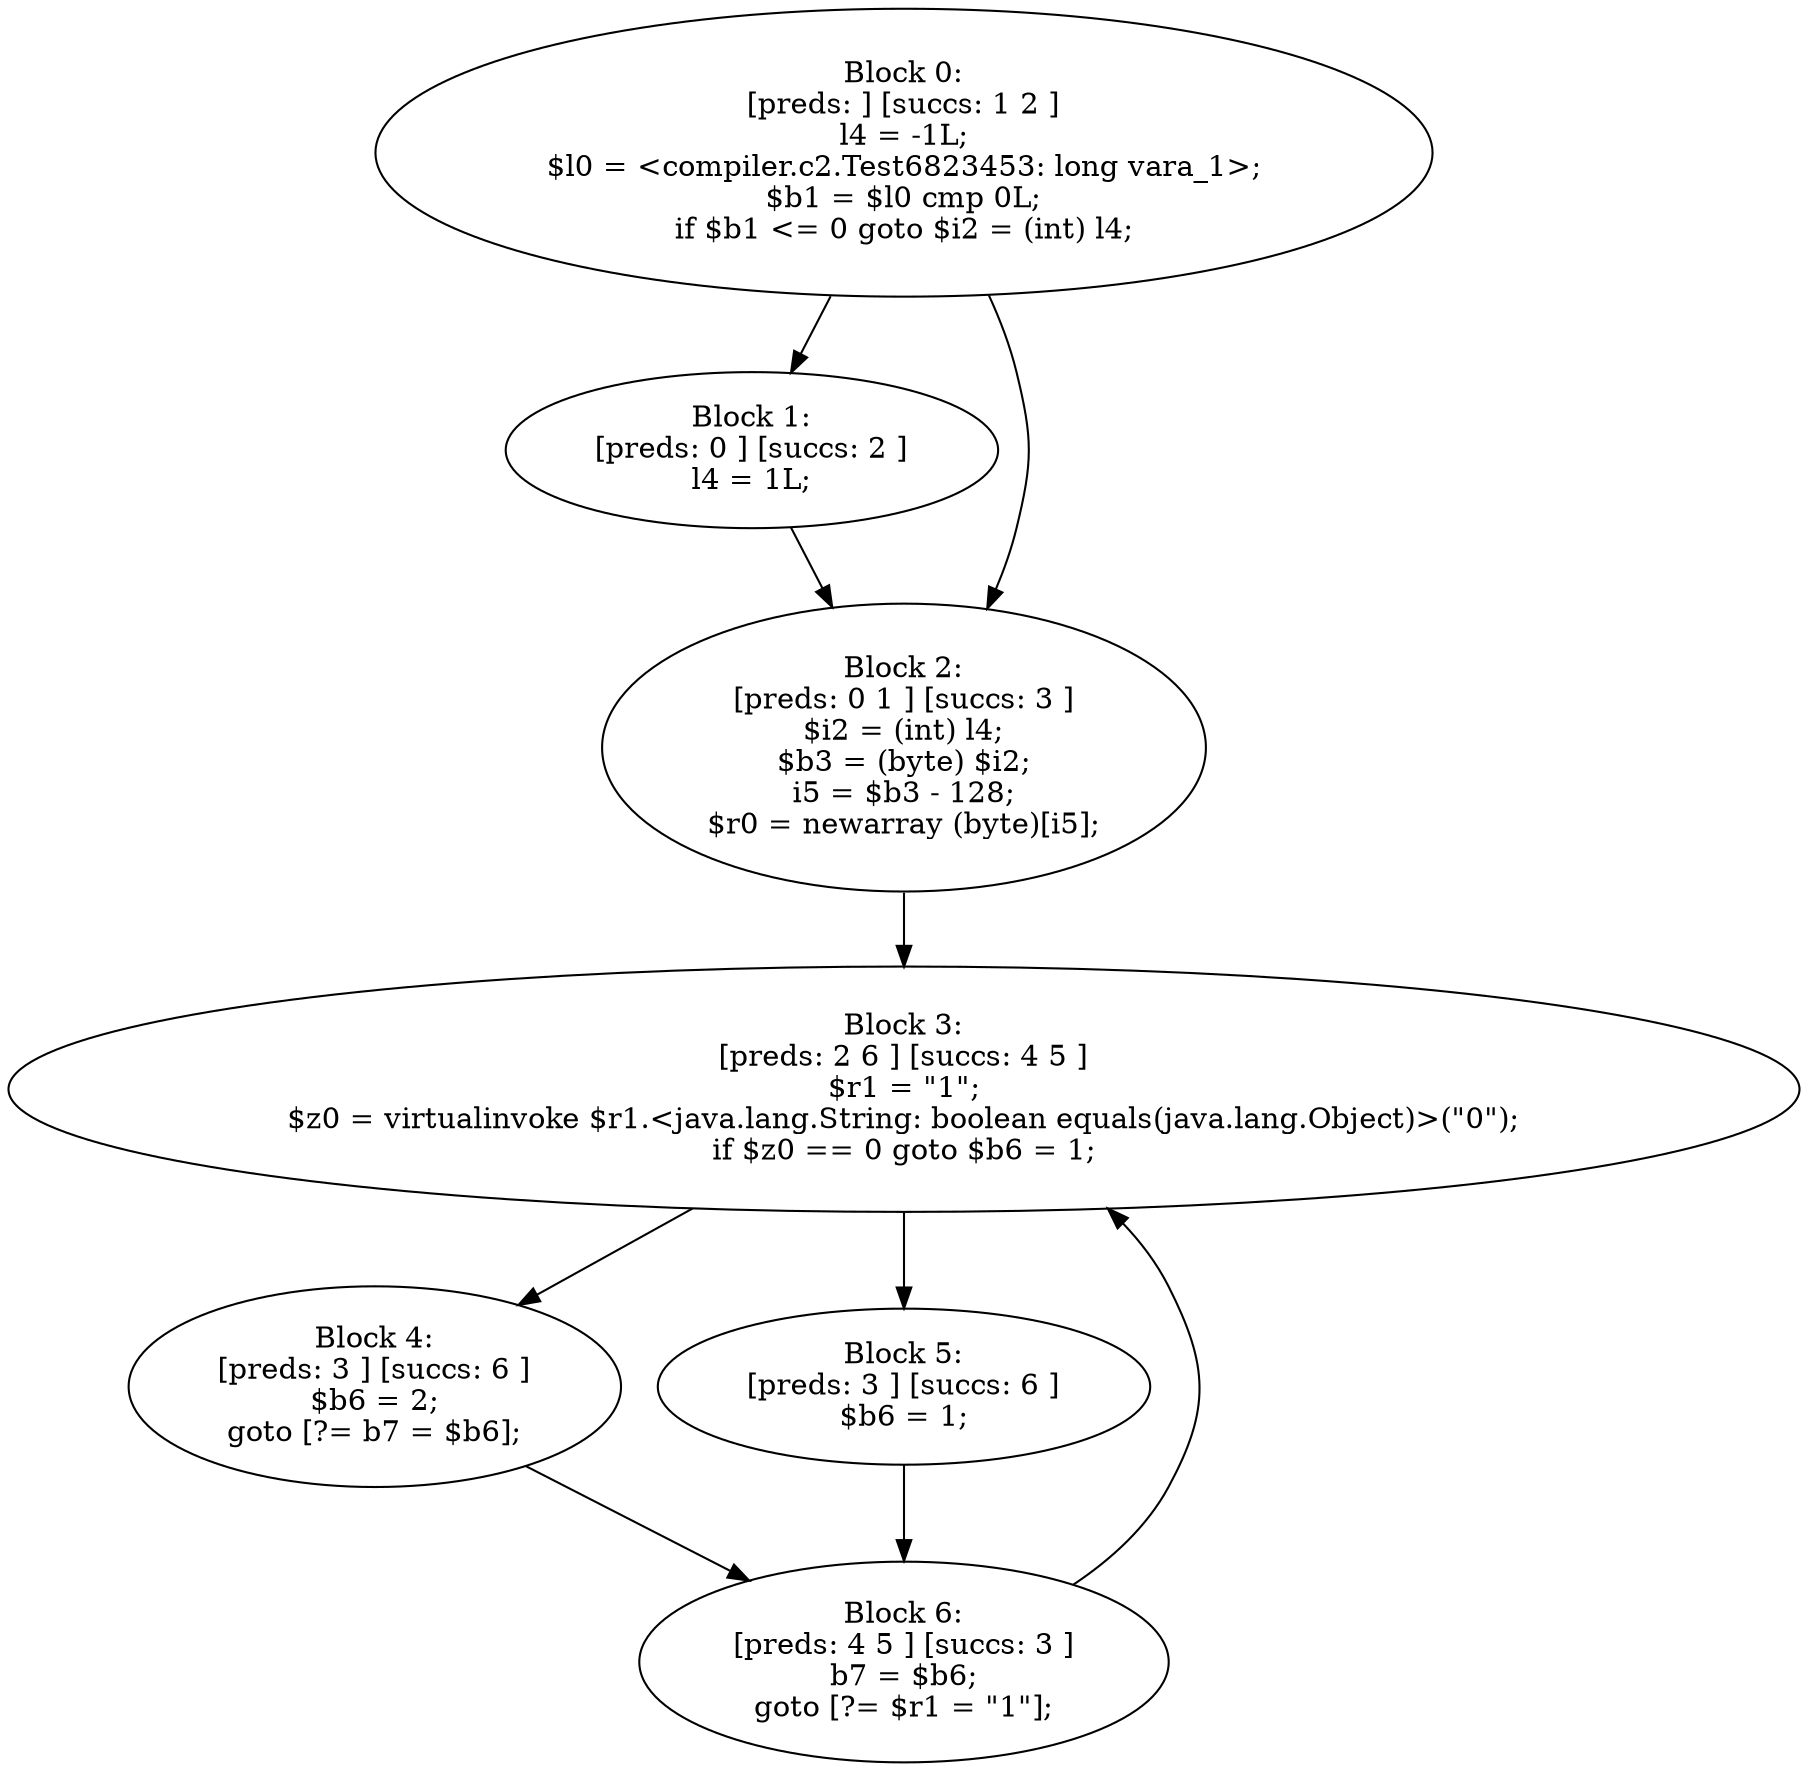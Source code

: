 digraph "unitGraph" {
    "Block 0:
[preds: ] [succs: 1 2 ]
l4 = -1L;
$l0 = <compiler.c2.Test6823453: long vara_1>;
$b1 = $l0 cmp 0L;
if $b1 <= 0 goto $i2 = (int) l4;
"
    "Block 1:
[preds: 0 ] [succs: 2 ]
l4 = 1L;
"
    "Block 2:
[preds: 0 1 ] [succs: 3 ]
$i2 = (int) l4;
$b3 = (byte) $i2;
i5 = $b3 - 128;
$r0 = newarray (byte)[i5];
"
    "Block 3:
[preds: 2 6 ] [succs: 4 5 ]
$r1 = \"1\";
$z0 = virtualinvoke $r1.<java.lang.String: boolean equals(java.lang.Object)>(\"0\");
if $z0 == 0 goto $b6 = 1;
"
    "Block 4:
[preds: 3 ] [succs: 6 ]
$b6 = 2;
goto [?= b7 = $b6];
"
    "Block 5:
[preds: 3 ] [succs: 6 ]
$b6 = 1;
"
    "Block 6:
[preds: 4 5 ] [succs: 3 ]
b7 = $b6;
goto [?= $r1 = \"1\"];
"
    "Block 0:
[preds: ] [succs: 1 2 ]
l4 = -1L;
$l0 = <compiler.c2.Test6823453: long vara_1>;
$b1 = $l0 cmp 0L;
if $b1 <= 0 goto $i2 = (int) l4;
"->"Block 1:
[preds: 0 ] [succs: 2 ]
l4 = 1L;
";
    "Block 0:
[preds: ] [succs: 1 2 ]
l4 = -1L;
$l0 = <compiler.c2.Test6823453: long vara_1>;
$b1 = $l0 cmp 0L;
if $b1 <= 0 goto $i2 = (int) l4;
"->"Block 2:
[preds: 0 1 ] [succs: 3 ]
$i2 = (int) l4;
$b3 = (byte) $i2;
i5 = $b3 - 128;
$r0 = newarray (byte)[i5];
";
    "Block 1:
[preds: 0 ] [succs: 2 ]
l4 = 1L;
"->"Block 2:
[preds: 0 1 ] [succs: 3 ]
$i2 = (int) l4;
$b3 = (byte) $i2;
i5 = $b3 - 128;
$r0 = newarray (byte)[i5];
";
    "Block 2:
[preds: 0 1 ] [succs: 3 ]
$i2 = (int) l4;
$b3 = (byte) $i2;
i5 = $b3 - 128;
$r0 = newarray (byte)[i5];
"->"Block 3:
[preds: 2 6 ] [succs: 4 5 ]
$r1 = \"1\";
$z0 = virtualinvoke $r1.<java.lang.String: boolean equals(java.lang.Object)>(\"0\");
if $z0 == 0 goto $b6 = 1;
";
    "Block 3:
[preds: 2 6 ] [succs: 4 5 ]
$r1 = \"1\";
$z0 = virtualinvoke $r1.<java.lang.String: boolean equals(java.lang.Object)>(\"0\");
if $z0 == 0 goto $b6 = 1;
"->"Block 4:
[preds: 3 ] [succs: 6 ]
$b6 = 2;
goto [?= b7 = $b6];
";
    "Block 3:
[preds: 2 6 ] [succs: 4 5 ]
$r1 = \"1\";
$z0 = virtualinvoke $r1.<java.lang.String: boolean equals(java.lang.Object)>(\"0\");
if $z0 == 0 goto $b6 = 1;
"->"Block 5:
[preds: 3 ] [succs: 6 ]
$b6 = 1;
";
    "Block 4:
[preds: 3 ] [succs: 6 ]
$b6 = 2;
goto [?= b7 = $b6];
"->"Block 6:
[preds: 4 5 ] [succs: 3 ]
b7 = $b6;
goto [?= $r1 = \"1\"];
";
    "Block 5:
[preds: 3 ] [succs: 6 ]
$b6 = 1;
"->"Block 6:
[preds: 4 5 ] [succs: 3 ]
b7 = $b6;
goto [?= $r1 = \"1\"];
";
    "Block 6:
[preds: 4 5 ] [succs: 3 ]
b7 = $b6;
goto [?= $r1 = \"1\"];
"->"Block 3:
[preds: 2 6 ] [succs: 4 5 ]
$r1 = \"1\";
$z0 = virtualinvoke $r1.<java.lang.String: boolean equals(java.lang.Object)>(\"0\");
if $z0 == 0 goto $b6 = 1;
";
}
